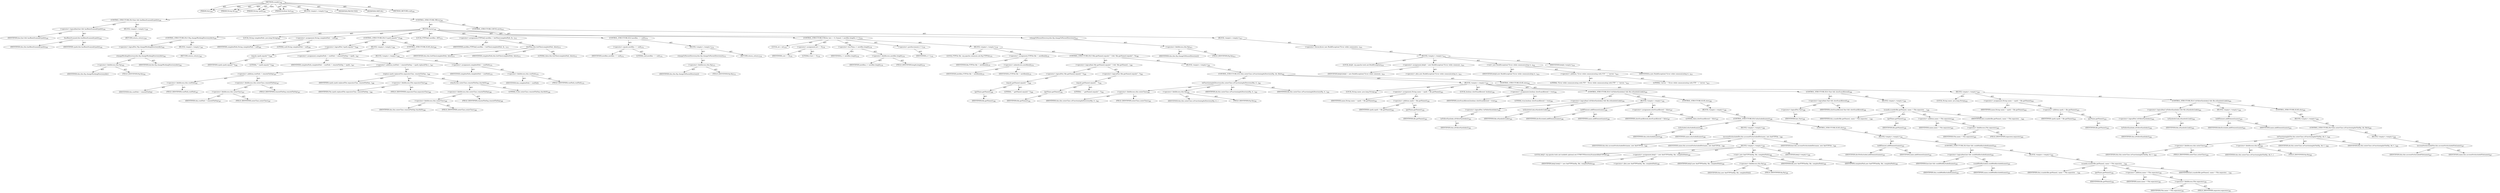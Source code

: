 digraph "scandir" {  
"111669149699" [label = <(METHOD,scandir)<SUB>356</SUB>> ]
"115964116994" [label = <(PARAM,this)<SUB>356</SUB>> ]
"115964117056" [label = <(PARAM,String dir)<SUB>356</SUB>> ]
"115964117057" [label = <(PARAM,String vpath)<SUB>356</SUB>> ]
"115964117058" [label = <(PARAM,boolean fast)<SUB>356</SUB>> ]
"25769803811" [label = <(BLOCK,&lt;empty&gt;,&lt;empty&gt;)<SUB>356</SUB>> ]
"47244640286" [label = <(CONTROL_STRUCTURE,IF,if (fast &amp;&amp; hasBeenScanned(vpath)))<SUB>358</SUB>> ]
"30064771238" [label = <(&lt;operator&gt;.logicalAnd,fast &amp;&amp; hasBeenScanned(vpath))<SUB>358</SUB>> ]
"68719477045" [label = <(IDENTIFIER,fast,fast &amp;&amp; hasBeenScanned(vpath))<SUB>358</SUB>> ]
"30064771239" [label = <(hasBeenScanned,this.hasBeenScanned(vpath))<SUB>358</SUB>> ]
"68719476748" [label = <(IDENTIFIER,this,this.hasBeenScanned(vpath))<SUB>358</SUB>> ]
"68719477046" [label = <(IDENTIFIER,vpath,this.hasBeenScanned(vpath))<SUB>358</SUB>> ]
"25769803812" [label = <(BLOCK,&lt;empty&gt;,&lt;empty&gt;)<SUB>358</SUB>> ]
"146028888064" [label = <(RETURN,return;,return;)<SUB>359</SUB>> ]
"47244640287" [label = <(CONTROL_STRUCTURE,TRY,try)<SUB>361</SUB>> ]
"25769803813" [label = <(BLOCK,try,try)<SUB>361</SUB>> ]
"47244640288" [label = <(CONTROL_STRUCTURE,IF,if (!ftp.changeWorkingDirectory(dir)))<SUB>362</SUB>> ]
"30064771240" [label = <(&lt;operator&gt;.logicalNot,!ftp.changeWorkingDirectory(dir))<SUB>362</SUB>> ]
"30064771241" [label = <(changeWorkingDirectory,this.ftp.changeWorkingDirectory(dir))<SUB>362</SUB>> ]
"30064771242" [label = <(&lt;operator&gt;.fieldAccess,this.ftp)<SUB>362</SUB>> ]
"68719477047" [label = <(IDENTIFIER,this,this.ftp.changeWorkingDirectory(dir))> ]
"55834574877" [label = <(FIELD_IDENTIFIER,ftp,ftp)<SUB>362</SUB>> ]
"68719477048" [label = <(IDENTIFIER,dir,this.ftp.changeWorkingDirectory(dir))<SUB>362</SUB>> ]
"25769803814" [label = <(BLOCK,&lt;empty&gt;,&lt;empty&gt;)<SUB>362</SUB>> ]
"146028888065" [label = <(RETURN,return;,return;)<SUB>363</SUB>> ]
"94489280527" [label = <(LOCAL,String completePath: java.lang.String)<SUB>365</SUB>> ]
"30064771243" [label = <(&lt;operator&gt;.assignment,String completePath = null)<SUB>365</SUB>> ]
"68719477049" [label = <(IDENTIFIER,completePath,String completePath = null)<SUB>365</SUB>> ]
"90194313246" [label = <(LITERAL,null,String completePath = null)<SUB>365</SUB>> ]
"47244640289" [label = <(CONTROL_STRUCTURE,IF,if (!vpath.equals(&quot;&quot;)))<SUB>366</SUB>> ]
"30064771244" [label = <(&lt;operator&gt;.logicalNot,!vpath.equals(&quot;&quot;))<SUB>366</SUB>> ]
"30064771245" [label = <(equals,vpath.equals(&quot;&quot;))<SUB>366</SUB>> ]
"68719477050" [label = <(IDENTIFIER,vpath,vpath.equals(&quot;&quot;))<SUB>366</SUB>> ]
"90194313247" [label = <(LITERAL,&quot;&quot;,vpath.equals(&quot;&quot;))<SUB>366</SUB>> ]
"25769803815" [label = <(BLOCK,&lt;empty&gt;,&lt;empty&gt;)<SUB>366</SUB>> ]
"30064771246" [label = <(&lt;operator&gt;.assignment,completePath = rootPath + remoteFileSep + vpath...)<SUB>367</SUB>> ]
"68719477051" [label = <(IDENTIFIER,completePath,completePath = rootPath + remoteFileSep + vpath...)<SUB>367</SUB>> ]
"30064771247" [label = <(&lt;operator&gt;.addition,rootPath + remoteFileSep + vpath.replace(File.s...)<SUB>367</SUB>> ]
"30064771248" [label = <(&lt;operator&gt;.addition,rootPath + remoteFileSep)<SUB>367</SUB>> ]
"30064771249" [label = <(&lt;operator&gt;.fieldAccess,this.rootPath)<SUB>367</SUB>> ]
"68719477052" [label = <(IDENTIFIER,this,rootPath + remoteFileSep)> ]
"55834574878" [label = <(FIELD_IDENTIFIER,rootPath,rootPath)<SUB>367</SUB>> ]
"30064771250" [label = <(&lt;operator&gt;.fieldAccess,this.outerClass.remoteFileSep)<SUB>367</SUB>> ]
"30064771251" [label = <(&lt;operator&gt;.fieldAccess,this.outerClass)<SUB>367</SUB>> ]
"68719477053" [label = <(IDENTIFIER,this,rootPath + remoteFileSep)<SUB>367</SUB>> ]
"55834574879" [label = <(FIELD_IDENTIFIER,outerClass,outerClass)<SUB>367</SUB>> ]
"55834574880" [label = <(FIELD_IDENTIFIER,remoteFileSep,remoteFileSep)<SUB>367</SUB>> ]
"30064771252" [label = <(replace,vpath.replace(File.separatorChar, remoteFileSep...)<SUB>368</SUB>> ]
"68719477054" [label = <(IDENTIFIER,vpath,vpath.replace(File.separatorChar, remoteFileSep...)<SUB>368</SUB>> ]
"30064771253" [label = <(&lt;operator&gt;.fieldAccess,File.separatorChar)<SUB>368</SUB>> ]
"68719477055" [label = <(IDENTIFIER,File,vpath.replace(File.separatorChar, remoteFileSep...)<SUB>368</SUB>> ]
"55834574881" [label = <(FIELD_IDENTIFIER,separatorChar,separatorChar)<SUB>368</SUB>> ]
"30064771254" [label = <(charAt,this.outerClass.remoteFileSep.charAt(0))<SUB>368</SUB>> ]
"30064771255" [label = <(&lt;operator&gt;.fieldAccess,this.outerClass.remoteFileSep)<SUB>368</SUB>> ]
"30064771256" [label = <(&lt;operator&gt;.fieldAccess,this.outerClass)<SUB>368</SUB>> ]
"68719477056" [label = <(IDENTIFIER,this,this.outerClass.remoteFileSep.charAt(0))<SUB>368</SUB>> ]
"55834574882" [label = <(FIELD_IDENTIFIER,outerClass,outerClass)<SUB>368</SUB>> ]
"55834574883" [label = <(FIELD_IDENTIFIER,remoteFileSep,remoteFileSep)<SUB>368</SUB>> ]
"90194313248" [label = <(LITERAL,0,this.outerClass.remoteFileSep.charAt(0))<SUB>368</SUB>> ]
"47244640290" [label = <(CONTROL_STRUCTURE,ELSE,else)<SUB>369</SUB>> ]
"25769803816" [label = <(BLOCK,&lt;empty&gt;,&lt;empty&gt;)<SUB>369</SUB>> ]
"30064771257" [label = <(&lt;operator&gt;.assignment,completePath = rootPath)<SUB>370</SUB>> ]
"68719477057" [label = <(IDENTIFIER,completePath,completePath = rootPath)<SUB>370</SUB>> ]
"30064771258" [label = <(&lt;operator&gt;.fieldAccess,this.rootPath)<SUB>370</SUB>> ]
"68719477058" [label = <(IDENTIFIER,this,completePath = rootPath)> ]
"55834574884" [label = <(FIELD_IDENTIFIER,rootPath,rootPath)<SUB>370</SUB>> ]
"94489280528" [label = <(LOCAL,FTPFile[] newfiles: ANY)<SUB>372</SUB>> ]
"30064771259" [label = <(&lt;operator&gt;.assignment,FTPFile[] newfiles = listFiles(completePath, fa...)<SUB>372</SUB>> ]
"68719477059" [label = <(IDENTIFIER,newfiles,FTPFile[] newfiles = listFiles(completePath, fa...)<SUB>372</SUB>> ]
"30064771260" [label = <(listFiles,this.listFiles(completePath, false))<SUB>372</SUB>> ]
"68719476749" [label = <(IDENTIFIER,this,this.listFiles(completePath, false))<SUB>372</SUB>> ]
"68719477060" [label = <(IDENTIFIER,completePath,this.listFiles(completePath, false))<SUB>372</SUB>> ]
"90194313249" [label = <(LITERAL,false,this.listFiles(completePath, false))<SUB>372</SUB>> ]
"47244640291" [label = <(CONTROL_STRUCTURE,IF,if (newfiles == null))<SUB>374</SUB>> ]
"30064771261" [label = <(&lt;operator&gt;.equals,newfiles == null)<SUB>374</SUB>> ]
"68719477061" [label = <(IDENTIFIER,newfiles,newfiles == null)<SUB>374</SUB>> ]
"90194313250" [label = <(LITERAL,null,newfiles == null)<SUB>374</SUB>> ]
"25769803817" [label = <(BLOCK,&lt;empty&gt;,&lt;empty&gt;)<SUB>374</SUB>> ]
"30064771262" [label = <(changeToParentDirectory,this.ftp.changeToParentDirectory())<SUB>375</SUB>> ]
"30064771263" [label = <(&lt;operator&gt;.fieldAccess,this.ftp)<SUB>375</SUB>> ]
"68719477062" [label = <(IDENTIFIER,this,this.ftp.changeToParentDirectory())> ]
"55834574885" [label = <(FIELD_IDENTIFIER,ftp,ftp)<SUB>375</SUB>> ]
"146028888066" [label = <(RETURN,return;,return;)<SUB>376</SUB>> ]
"47244640292" [label = <(CONTROL_STRUCTURE,FOR,for (int i = 0; Some(i &lt; newfiles.length); i++))<SUB>378</SUB>> ]
"94489280529" [label = <(LOCAL,int i: int)<SUB>378</SUB>> ]
"30064771264" [label = <(&lt;operator&gt;.assignment,int i = 0)<SUB>378</SUB>> ]
"68719477063" [label = <(IDENTIFIER,i,int i = 0)<SUB>378</SUB>> ]
"90194313251" [label = <(LITERAL,0,int i = 0)<SUB>378</SUB>> ]
"30064771265" [label = <(&lt;operator&gt;.lessThan,i &lt; newfiles.length)<SUB>378</SUB>> ]
"68719477064" [label = <(IDENTIFIER,i,i &lt; newfiles.length)<SUB>378</SUB>> ]
"30064771266" [label = <(&lt;operator&gt;.fieldAccess,newfiles.length)<SUB>378</SUB>> ]
"68719477065" [label = <(IDENTIFIER,newfiles,i &lt; newfiles.length)<SUB>378</SUB>> ]
"55834574886" [label = <(FIELD_IDENTIFIER,length,length)<SUB>378</SUB>> ]
"30064771267" [label = <(&lt;operator&gt;.postIncrement,i++)<SUB>378</SUB>> ]
"68719477066" [label = <(IDENTIFIER,i,i++)<SUB>378</SUB>> ]
"25769803818" [label = <(BLOCK,&lt;empty&gt;,&lt;empty&gt;)<SUB>378</SUB>> ]
"94489280530" [label = <(LOCAL,FTPFile file: org.apache.commons.net.ftp.FTPFile)<SUB>379</SUB>> ]
"30064771268" [label = <(&lt;operator&gt;.assignment,FTPFile file = newfiles[i])<SUB>379</SUB>> ]
"68719477067" [label = <(IDENTIFIER,file,FTPFile file = newfiles[i])<SUB>379</SUB>> ]
"30064771269" [label = <(&lt;operator&gt;.indexAccess,newfiles[i])<SUB>379</SUB>> ]
"68719477068" [label = <(IDENTIFIER,newfiles,FTPFile file = newfiles[i])<SUB>379</SUB>> ]
"68719477069" [label = <(IDENTIFIER,i,FTPFile file = newfiles[i])<SUB>379</SUB>> ]
"47244640293" [label = <(CONTROL_STRUCTURE,IF,if (!file.getName().equals(&quot;.&quot;) &amp;&amp; !file.getName().equals(&quot;..&quot;)))<SUB>380</SUB>> ]
"30064771270" [label = <(&lt;operator&gt;.logicalAnd,!file.getName().equals(&quot;.&quot;) &amp;&amp; !file.getName()....)<SUB>380</SUB>> ]
"30064771271" [label = <(&lt;operator&gt;.logicalNot,!file.getName().equals(&quot;.&quot;))<SUB>380</SUB>> ]
"30064771272" [label = <(equals,getName().equals(&quot;.&quot;))<SUB>380</SUB>> ]
"30064771273" [label = <(getName,getName())<SUB>380</SUB>> ]
"68719477070" [label = <(IDENTIFIER,file,getName())<SUB>380</SUB>> ]
"90194313252" [label = <(LITERAL,&quot;.&quot;,getName().equals(&quot;.&quot;))<SUB>380</SUB>> ]
"30064771274" [label = <(&lt;operator&gt;.logicalNot,!file.getName().equals(&quot;..&quot;))<SUB>381</SUB>> ]
"30064771275" [label = <(equals,getName().equals(&quot;..&quot;))<SUB>381</SUB>> ]
"30064771276" [label = <(getName,getName())<SUB>381</SUB>> ]
"68719477071" [label = <(IDENTIFIER,file,getName())<SUB>381</SUB>> ]
"90194313253" [label = <(LITERAL,&quot;..&quot;,getName().equals(&quot;..&quot;))<SUB>381</SUB>> ]
"25769803819" [label = <(BLOCK,&lt;empty&gt;,&lt;empty&gt;)<SUB>381</SUB>> ]
"47244640294" [label = <(CONTROL_STRUCTURE,IF,if (this.outerClass.isFunctioningAsDirectory(ftp, dir, file)))<SUB>382</SUB>> ]
"30064771277" [label = <(isFunctioningAsDirectory,this.outerClass.isFunctioningAsDirectory(ftp, d...)<SUB>382</SUB>> ]
"30064771278" [label = <(&lt;operator&gt;.fieldAccess,this.outerClass)<SUB>382</SUB>> ]
"68719476750" [label = <(IDENTIFIER,this,this.outerClass.isFunctioningAsDirectory(ftp, d...)<SUB>382</SUB>> ]
"55834574887" [label = <(FIELD_IDENTIFIER,outerClass,outerClass)<SUB>382</SUB>> ]
"30064771279" [label = <(&lt;operator&gt;.fieldAccess,this.ftp)<SUB>382</SUB>> ]
"68719477072" [label = <(IDENTIFIER,this,this.outerClass.isFunctioningAsDirectory(ftp, d...)> ]
"55834574888" [label = <(FIELD_IDENTIFIER,ftp,ftp)<SUB>382</SUB>> ]
"68719477073" [label = <(IDENTIFIER,dir,this.outerClass.isFunctioningAsDirectory(ftp, d...)<SUB>382</SUB>> ]
"68719477074" [label = <(IDENTIFIER,file,this.outerClass.isFunctioningAsDirectory(ftp, d...)<SUB>382</SUB>> ]
"25769803820" [label = <(BLOCK,&lt;empty&gt;,&lt;empty&gt;)<SUB>382</SUB>> ]
"94489280531" [label = <(LOCAL,String name: java.lang.String)<SUB>383</SUB>> ]
"30064771280" [label = <(&lt;operator&gt;.assignment,String name = vpath + file.getName())<SUB>383</SUB>> ]
"68719477075" [label = <(IDENTIFIER,name,String name = vpath + file.getName())<SUB>383</SUB>> ]
"30064771281" [label = <(&lt;operator&gt;.addition,vpath + file.getName())<SUB>383</SUB>> ]
"68719477076" [label = <(IDENTIFIER,vpath,vpath + file.getName())<SUB>383</SUB>> ]
"30064771282" [label = <(getName,getName())<SUB>383</SUB>> ]
"68719477077" [label = <(IDENTIFIER,file,getName())<SUB>383</SUB>> ]
"94489280532" [label = <(LOCAL,boolean slowScanAllowed: boolean)<SUB>384</SUB>> ]
"30064771283" [label = <(&lt;operator&gt;.assignment,boolean slowScanAllowed = true)<SUB>384</SUB>> ]
"68719477078" [label = <(IDENTIFIER,slowScanAllowed,boolean slowScanAllowed = true)<SUB>384</SUB>> ]
"90194313254" [label = <(LITERAL,true,boolean slowScanAllowed = true)<SUB>384</SUB>> ]
"47244640295" [label = <(CONTROL_STRUCTURE,IF,if (!isFollowSymlinks() &amp;&amp; file.isSymbolicLink()))<SUB>385</SUB>> ]
"30064771284" [label = <(&lt;operator&gt;.logicalAnd,!isFollowSymlinks() &amp;&amp; file.isSymbolicLink())<SUB>385</SUB>> ]
"30064771285" [label = <(&lt;operator&gt;.logicalNot,!isFollowSymlinks())<SUB>385</SUB>> ]
"30064771286" [label = <(isFollowSymlinks,isFollowSymlinks())<SUB>385</SUB>> ]
"68719476751" [label = <(IDENTIFIER,this,isFollowSymlinks())<SUB>385</SUB>> ]
"30064771287" [label = <(isSymbolicLink,isSymbolicLink())<SUB>385</SUB>> ]
"68719477079" [label = <(IDENTIFIER,file,isSymbolicLink())<SUB>385</SUB>> ]
"25769803821" [label = <(BLOCK,&lt;empty&gt;,&lt;empty&gt;)<SUB>385</SUB>> ]
"30064771288" [label = <(addElement,addElement(name))<SUB>386</SUB>> ]
"68719477080" [label = <(IDENTIFIER,dirsExcluded,addElement(name))<SUB>386</SUB>> ]
"68719477081" [label = <(IDENTIFIER,name,addElement(name))<SUB>386</SUB>> ]
"30064771289" [label = <(&lt;operator&gt;.assignment,slowScanAllowed = false)<SUB>387</SUB>> ]
"68719477082" [label = <(IDENTIFIER,slowScanAllowed,slowScanAllowed = false)<SUB>387</SUB>> ]
"90194313255" [label = <(LITERAL,false,slowScanAllowed = false)<SUB>387</SUB>> ]
"47244640296" [label = <(CONTROL_STRUCTURE,ELSE,else)<SUB>388</SUB>> ]
"25769803822" [label = <(BLOCK,&lt;empty&gt;,&lt;empty&gt;)<SUB>388</SUB>> ]
"47244640297" [label = <(CONTROL_STRUCTURE,IF,if (isIncluded(name)))<SUB>388</SUB>> ]
"30064771290" [label = <(isIncluded,isIncluded(name))<SUB>388</SUB>> ]
"68719476752" [label = <(IDENTIFIER,this,isIncluded(name))<SUB>388</SUB>> ]
"68719477083" [label = <(IDENTIFIER,name,isIncluded(name))<SUB>388</SUB>> ]
"25769803823" [label = <(BLOCK,&lt;empty&gt;,&lt;empty&gt;)<SUB>388</SUB>> ]
"30064771291" [label = <(accountForIncludedDir,this.accountForIncludedDir(name, new AntFTPFile...)<SUB>389</SUB>> ]
"68719476753" [label = <(IDENTIFIER,this,this.accountForIncludedDir(name, new AntFTPFile...)<SUB>389</SUB>> ]
"68719477084" [label = <(IDENTIFIER,name,this.accountForIncludedDir(name, new AntFTPFile...)<SUB>389</SUB>> ]
"25769803824" [label = <(BLOCK,&lt;empty&gt;,&lt;empty&gt;)<SUB>390</SUB>> ]
"94489280533" [label = <(LOCAL,$obj3: org.apache.tools.ant.taskdefs.optional.net.FTP$FTPDirectoryScanner$AntFTPFile)<SUB>390</SUB>> ]
"30064771292" [label = <(&lt;operator&gt;.assignment,$obj3 = new AntFTPFile(ftp, file, completePath))<SUB>390</SUB>> ]
"68719477085" [label = <(IDENTIFIER,$obj3,$obj3 = new AntFTPFile(ftp, file, completePath))<SUB>390</SUB>> ]
"30064771293" [label = <(&lt;operator&gt;.alloc,new AntFTPFile(ftp, file, completePath))<SUB>390</SUB>> ]
"30064771294" [label = <(&lt;init&gt;,new AntFTPFile(ftp, file, completePath))<SUB>390</SUB>> ]
"68719477086" [label = <(IDENTIFIER,$obj3,new AntFTPFile(ftp, file, completePath))<SUB>390</SUB>> ]
"30064771295" [label = <(&lt;operator&gt;.fieldAccess,this.ftp)<SUB>390</SUB>> ]
"68719477087" [label = <(IDENTIFIER,this,new AntFTPFile(ftp, file, completePath))> ]
"55834574889" [label = <(FIELD_IDENTIFIER,ftp,ftp)<SUB>390</SUB>> ]
"68719477088" [label = <(IDENTIFIER,file,new AntFTPFile(ftp, file, completePath))<SUB>390</SUB>> ]
"68719477089" [label = <(IDENTIFIER,completePath,new AntFTPFile(ftp, file, completePath))<SUB>390</SUB>> ]
"68719477090" [label = <(IDENTIFIER,$obj3,&lt;empty&gt;)<SUB>390</SUB>> ]
"68719477091" [label = <(IDENTIFIER,fast,this.accountForIncludedDir(name, new AntFTPFile...)<SUB>390</SUB>> ]
"47244640298" [label = <(CONTROL_STRUCTURE,ELSE,else)<SUB>391</SUB>> ]
"25769803825" [label = <(BLOCK,&lt;empty&gt;,&lt;empty&gt;)<SUB>391</SUB>> ]
"30064771296" [label = <(addElement,addElement(name))<SUB>392</SUB>> ]
"68719477092" [label = <(IDENTIFIER,dirsNotIncluded,addElement(name))<SUB>392</SUB>> ]
"68719477093" [label = <(IDENTIFIER,name,addElement(name))<SUB>392</SUB>> ]
"47244640299" [label = <(CONTROL_STRUCTURE,IF,if (fast &amp;&amp; couldHoldIncluded(name)))<SUB>393</SUB>> ]
"30064771297" [label = <(&lt;operator&gt;.logicalAnd,fast &amp;&amp; couldHoldIncluded(name))<SUB>393</SUB>> ]
"68719477094" [label = <(IDENTIFIER,fast,fast &amp;&amp; couldHoldIncluded(name))<SUB>393</SUB>> ]
"30064771298" [label = <(couldHoldIncluded,couldHoldIncluded(name))<SUB>393</SUB>> ]
"68719476754" [label = <(IDENTIFIER,this,couldHoldIncluded(name))<SUB>393</SUB>> ]
"68719477095" [label = <(IDENTIFIER,name,couldHoldIncluded(name))<SUB>393</SUB>> ]
"25769803826" [label = <(BLOCK,&lt;empty&gt;,&lt;empty&gt;)<SUB>393</SUB>> ]
"30064771299" [label = <(scandir,scandir(file.getName(), name + File.separator, ...)<SUB>394</SUB>> ]
"68719476755" [label = <(IDENTIFIER,this,scandir(file.getName(), name + File.separator, ...)<SUB>394</SUB>> ]
"30064771300" [label = <(getName,getName())<SUB>394</SUB>> ]
"68719477096" [label = <(IDENTIFIER,file,getName())<SUB>394</SUB>> ]
"30064771301" [label = <(&lt;operator&gt;.addition,name + File.separator)<SUB>395</SUB>> ]
"68719477097" [label = <(IDENTIFIER,name,name + File.separator)<SUB>395</SUB>> ]
"30064771302" [label = <(&lt;operator&gt;.fieldAccess,File.separator)<SUB>395</SUB>> ]
"68719477098" [label = <(IDENTIFIER,File,name + File.separator)<SUB>395</SUB>> ]
"55834574890" [label = <(FIELD_IDENTIFIER,separator,separator)<SUB>395</SUB>> ]
"68719477099" [label = <(IDENTIFIER,fast,scandir(file.getName(), name + File.separator, ...)<SUB>395</SUB>> ]
"47244640300" [label = <(CONTROL_STRUCTURE,IF,if (!fast &amp;&amp; slowScanAllowed))<SUB>398</SUB>> ]
"30064771303" [label = <(&lt;operator&gt;.logicalAnd,!fast &amp;&amp; slowScanAllowed)<SUB>398</SUB>> ]
"30064771304" [label = <(&lt;operator&gt;.logicalNot,!fast)<SUB>398</SUB>> ]
"68719477100" [label = <(IDENTIFIER,fast,!fast)<SUB>398</SUB>> ]
"68719477101" [label = <(IDENTIFIER,slowScanAllowed,!fast &amp;&amp; slowScanAllowed)<SUB>398</SUB>> ]
"25769803827" [label = <(BLOCK,&lt;empty&gt;,&lt;empty&gt;)<SUB>398</SUB>> ]
"30064771305" [label = <(scandir,scandir(file.getName(), name + File.separator, ...)<SUB>399</SUB>> ]
"68719476756" [label = <(IDENTIFIER,this,scandir(file.getName(), name + File.separator, ...)<SUB>399</SUB>> ]
"30064771306" [label = <(getName,getName())<SUB>399</SUB>> ]
"68719477102" [label = <(IDENTIFIER,file,getName())<SUB>399</SUB>> ]
"30064771307" [label = <(&lt;operator&gt;.addition,name + File.separator)<SUB>400</SUB>> ]
"68719477103" [label = <(IDENTIFIER,name,name + File.separator)<SUB>400</SUB>> ]
"30064771308" [label = <(&lt;operator&gt;.fieldAccess,File.separator)<SUB>400</SUB>> ]
"68719477104" [label = <(IDENTIFIER,File,name + File.separator)<SUB>400</SUB>> ]
"55834574891" [label = <(FIELD_IDENTIFIER,separator,separator)<SUB>400</SUB>> ]
"68719477105" [label = <(IDENTIFIER,fast,scandir(file.getName(), name + File.separator, ...)<SUB>400</SUB>> ]
"47244640301" [label = <(CONTROL_STRUCTURE,ELSE,else)<SUB>402</SUB>> ]
"25769803828" [label = <(BLOCK,&lt;empty&gt;,&lt;empty&gt;)<SUB>402</SUB>> ]
"94489280534" [label = <(LOCAL,String name: java.lang.String)<SUB>403</SUB>> ]
"30064771309" [label = <(&lt;operator&gt;.assignment,String name = vpath + file.getName())<SUB>403</SUB>> ]
"68719477106" [label = <(IDENTIFIER,name,String name = vpath + file.getName())<SUB>403</SUB>> ]
"30064771310" [label = <(&lt;operator&gt;.addition,vpath + file.getName())<SUB>403</SUB>> ]
"68719477107" [label = <(IDENTIFIER,vpath,vpath + file.getName())<SUB>403</SUB>> ]
"30064771311" [label = <(getName,getName())<SUB>403</SUB>> ]
"68719477108" [label = <(IDENTIFIER,file,getName())<SUB>403</SUB>> ]
"47244640302" [label = <(CONTROL_STRUCTURE,IF,if (!isFollowSymlinks() &amp;&amp; file.isSymbolicLink()))<SUB>404</SUB>> ]
"30064771312" [label = <(&lt;operator&gt;.logicalAnd,!isFollowSymlinks() &amp;&amp; file.isSymbolicLink())<SUB>404</SUB>> ]
"30064771313" [label = <(&lt;operator&gt;.logicalNot,!isFollowSymlinks())<SUB>404</SUB>> ]
"30064771314" [label = <(isFollowSymlinks,isFollowSymlinks())<SUB>404</SUB>> ]
"68719476757" [label = <(IDENTIFIER,this,isFollowSymlinks())<SUB>404</SUB>> ]
"30064771315" [label = <(isSymbolicLink,isSymbolicLink())<SUB>404</SUB>> ]
"68719477109" [label = <(IDENTIFIER,file,isSymbolicLink())<SUB>404</SUB>> ]
"25769803829" [label = <(BLOCK,&lt;empty&gt;,&lt;empty&gt;)<SUB>404</SUB>> ]
"30064771316" [label = <(addElement,addElement(name))<SUB>405</SUB>> ]
"68719477110" [label = <(IDENTIFIER,filesExcluded,addElement(name))<SUB>405</SUB>> ]
"68719477111" [label = <(IDENTIFIER,name,addElement(name))<SUB>405</SUB>> ]
"47244640303" [label = <(CONTROL_STRUCTURE,ELSE,else)<SUB>406</SUB>> ]
"25769803830" [label = <(BLOCK,&lt;empty&gt;,&lt;empty&gt;)<SUB>406</SUB>> ]
"47244640304" [label = <(CONTROL_STRUCTURE,IF,if (this.outerClass.isFunctioningAsFile(ftp, dir, file)))<SUB>406</SUB>> ]
"30064771317" [label = <(isFunctioningAsFile,this.outerClass.isFunctioningAsFile(ftp, dir, f...)<SUB>406</SUB>> ]
"30064771318" [label = <(&lt;operator&gt;.fieldAccess,this.outerClass)<SUB>406</SUB>> ]
"68719476758" [label = <(IDENTIFIER,this,this.outerClass.isFunctioningAsFile(ftp, dir, f...)<SUB>406</SUB>> ]
"55834574892" [label = <(FIELD_IDENTIFIER,outerClass,outerClass)<SUB>406</SUB>> ]
"30064771319" [label = <(&lt;operator&gt;.fieldAccess,this.ftp)<SUB>406</SUB>> ]
"68719477112" [label = <(IDENTIFIER,this,this.outerClass.isFunctioningAsFile(ftp, dir, f...)> ]
"55834574893" [label = <(FIELD_IDENTIFIER,ftp,ftp)<SUB>406</SUB>> ]
"68719477113" [label = <(IDENTIFIER,dir,this.outerClass.isFunctioningAsFile(ftp, dir, f...)<SUB>406</SUB>> ]
"68719477114" [label = <(IDENTIFIER,file,this.outerClass.isFunctioningAsFile(ftp, dir, f...)<SUB>406</SUB>> ]
"25769803831" [label = <(BLOCK,&lt;empty&gt;,&lt;empty&gt;)<SUB>406</SUB>> ]
"30064771320" [label = <(accountForIncludedFile,this.accountForIncludedFile(name))<SUB>407</SUB>> ]
"68719476759" [label = <(IDENTIFIER,this,this.accountForIncludedFile(name))<SUB>407</SUB>> ]
"68719477115" [label = <(IDENTIFIER,name,this.accountForIncludedFile(name))<SUB>407</SUB>> ]
"30064771321" [label = <(changeToParentDirectory,this.ftp.changeToParentDirectory())<SUB>412</SUB>> ]
"30064771322" [label = <(&lt;operator&gt;.fieldAccess,this.ftp)<SUB>412</SUB>> ]
"68719477116" [label = <(IDENTIFIER,this,this.ftp.changeToParentDirectory())> ]
"55834574894" [label = <(FIELD_IDENTIFIER,ftp,ftp)<SUB>412</SUB>> ]
"47244640305" [label = <(CONTROL_STRUCTURE,CATCH,catch)<SUB>413</SUB>> ]
"25769803832" [label = <(BLOCK,&lt;empty&gt;,&lt;empty&gt;)<SUB>413</SUB>> ]
"30064771323" [label = <(&lt;operator&gt;.throw,throw new BuildException(&quot;Error while communica...)<SUB>414</SUB>> ]
"25769803833" [label = <(BLOCK,&lt;empty&gt;,&lt;empty&gt;)<SUB>414</SUB>> ]
"94489280535" [label = <(LOCAL,$obj4: org.apache.tools.ant.BuildException)<SUB>414</SUB>> ]
"30064771324" [label = <(&lt;operator&gt;.assignment,$obj4 = new BuildException(&quot;Error while communi...)<SUB>414</SUB>> ]
"68719477117" [label = <(IDENTIFIER,$obj4,$obj4 = new BuildException(&quot;Error while communi...)<SUB>414</SUB>> ]
"30064771325" [label = <(&lt;operator&gt;.alloc,new BuildException(&quot;Error while communicating w...)<SUB>414</SUB>> ]
"30064771326" [label = <(&lt;init&gt;,new BuildException(&quot;Error while communicating w...)<SUB>414</SUB>> ]
"68719477118" [label = <(IDENTIFIER,$obj4,new BuildException(&quot;Error while communicating w...)<SUB>414</SUB>> ]
"30064771327" [label = <(&lt;operator&gt;.addition,&quot;Error while communicating with FTP &quot; + &quot;server: &quot;)<SUB>414</SUB>> ]
"90194313256" [label = <(LITERAL,&quot;Error while communicating with FTP &quot;,&quot;Error while communicating with FTP &quot; + &quot;server: &quot;)<SUB>414</SUB>> ]
"90194313257" [label = <(LITERAL,&quot;server: &quot;,&quot;Error while communicating with FTP &quot; + &quot;server: &quot;)<SUB>415</SUB>> ]
"68719477119" [label = <(IDENTIFIER,e,new BuildException(&quot;Error while communicating w...)<SUB>415</SUB>> ]
"68719477120" [label = <(IDENTIFIER,$obj4,&lt;empty&gt;)<SUB>414</SUB>> ]
"133143986234" [label = <(MODIFIER,PROTECTED)> ]
"133143986235" [label = <(MODIFIER,VIRTUAL)> ]
"128849018883" [label = <(METHOD_RETURN,void)<SUB>356</SUB>> ]
  "111669149699" -> "115964116994"  [ label = "AST: "] 
  "111669149699" -> "115964117056"  [ label = "AST: "] 
  "111669149699" -> "115964117057"  [ label = "AST: "] 
  "111669149699" -> "115964117058"  [ label = "AST: "] 
  "111669149699" -> "25769803811"  [ label = "AST: "] 
  "111669149699" -> "133143986234"  [ label = "AST: "] 
  "111669149699" -> "133143986235"  [ label = "AST: "] 
  "111669149699" -> "128849018883"  [ label = "AST: "] 
  "25769803811" -> "47244640286"  [ label = "AST: "] 
  "25769803811" -> "47244640287"  [ label = "AST: "] 
  "47244640286" -> "30064771238"  [ label = "AST: "] 
  "47244640286" -> "25769803812"  [ label = "AST: "] 
  "30064771238" -> "68719477045"  [ label = "AST: "] 
  "30064771238" -> "30064771239"  [ label = "AST: "] 
  "30064771239" -> "68719476748"  [ label = "AST: "] 
  "30064771239" -> "68719477046"  [ label = "AST: "] 
  "25769803812" -> "146028888064"  [ label = "AST: "] 
  "47244640287" -> "25769803813"  [ label = "AST: "] 
  "47244640287" -> "47244640305"  [ label = "AST: "] 
  "25769803813" -> "47244640288"  [ label = "AST: "] 
  "25769803813" -> "94489280527"  [ label = "AST: "] 
  "25769803813" -> "30064771243"  [ label = "AST: "] 
  "25769803813" -> "47244640289"  [ label = "AST: "] 
  "25769803813" -> "94489280528"  [ label = "AST: "] 
  "25769803813" -> "30064771259"  [ label = "AST: "] 
  "25769803813" -> "47244640291"  [ label = "AST: "] 
  "25769803813" -> "47244640292"  [ label = "AST: "] 
  "25769803813" -> "30064771321"  [ label = "AST: "] 
  "47244640288" -> "30064771240"  [ label = "AST: "] 
  "47244640288" -> "25769803814"  [ label = "AST: "] 
  "30064771240" -> "30064771241"  [ label = "AST: "] 
  "30064771241" -> "30064771242"  [ label = "AST: "] 
  "30064771241" -> "68719477048"  [ label = "AST: "] 
  "30064771242" -> "68719477047"  [ label = "AST: "] 
  "30064771242" -> "55834574877"  [ label = "AST: "] 
  "25769803814" -> "146028888065"  [ label = "AST: "] 
  "30064771243" -> "68719477049"  [ label = "AST: "] 
  "30064771243" -> "90194313246"  [ label = "AST: "] 
  "47244640289" -> "30064771244"  [ label = "AST: "] 
  "47244640289" -> "25769803815"  [ label = "AST: "] 
  "47244640289" -> "47244640290"  [ label = "AST: "] 
  "30064771244" -> "30064771245"  [ label = "AST: "] 
  "30064771245" -> "68719477050"  [ label = "AST: "] 
  "30064771245" -> "90194313247"  [ label = "AST: "] 
  "25769803815" -> "30064771246"  [ label = "AST: "] 
  "30064771246" -> "68719477051"  [ label = "AST: "] 
  "30064771246" -> "30064771247"  [ label = "AST: "] 
  "30064771247" -> "30064771248"  [ label = "AST: "] 
  "30064771247" -> "30064771252"  [ label = "AST: "] 
  "30064771248" -> "30064771249"  [ label = "AST: "] 
  "30064771248" -> "30064771250"  [ label = "AST: "] 
  "30064771249" -> "68719477052"  [ label = "AST: "] 
  "30064771249" -> "55834574878"  [ label = "AST: "] 
  "30064771250" -> "30064771251"  [ label = "AST: "] 
  "30064771250" -> "55834574880"  [ label = "AST: "] 
  "30064771251" -> "68719477053"  [ label = "AST: "] 
  "30064771251" -> "55834574879"  [ label = "AST: "] 
  "30064771252" -> "68719477054"  [ label = "AST: "] 
  "30064771252" -> "30064771253"  [ label = "AST: "] 
  "30064771252" -> "30064771254"  [ label = "AST: "] 
  "30064771253" -> "68719477055"  [ label = "AST: "] 
  "30064771253" -> "55834574881"  [ label = "AST: "] 
  "30064771254" -> "30064771255"  [ label = "AST: "] 
  "30064771254" -> "90194313248"  [ label = "AST: "] 
  "30064771255" -> "30064771256"  [ label = "AST: "] 
  "30064771255" -> "55834574883"  [ label = "AST: "] 
  "30064771256" -> "68719477056"  [ label = "AST: "] 
  "30064771256" -> "55834574882"  [ label = "AST: "] 
  "47244640290" -> "25769803816"  [ label = "AST: "] 
  "25769803816" -> "30064771257"  [ label = "AST: "] 
  "30064771257" -> "68719477057"  [ label = "AST: "] 
  "30064771257" -> "30064771258"  [ label = "AST: "] 
  "30064771258" -> "68719477058"  [ label = "AST: "] 
  "30064771258" -> "55834574884"  [ label = "AST: "] 
  "30064771259" -> "68719477059"  [ label = "AST: "] 
  "30064771259" -> "30064771260"  [ label = "AST: "] 
  "30064771260" -> "68719476749"  [ label = "AST: "] 
  "30064771260" -> "68719477060"  [ label = "AST: "] 
  "30064771260" -> "90194313249"  [ label = "AST: "] 
  "47244640291" -> "30064771261"  [ label = "AST: "] 
  "47244640291" -> "25769803817"  [ label = "AST: "] 
  "30064771261" -> "68719477061"  [ label = "AST: "] 
  "30064771261" -> "90194313250"  [ label = "AST: "] 
  "25769803817" -> "30064771262"  [ label = "AST: "] 
  "25769803817" -> "146028888066"  [ label = "AST: "] 
  "30064771262" -> "30064771263"  [ label = "AST: "] 
  "30064771263" -> "68719477062"  [ label = "AST: "] 
  "30064771263" -> "55834574885"  [ label = "AST: "] 
  "47244640292" -> "94489280529"  [ label = "AST: "] 
  "47244640292" -> "30064771264"  [ label = "AST: "] 
  "47244640292" -> "30064771265"  [ label = "AST: "] 
  "47244640292" -> "30064771267"  [ label = "AST: "] 
  "47244640292" -> "25769803818"  [ label = "AST: "] 
  "30064771264" -> "68719477063"  [ label = "AST: "] 
  "30064771264" -> "90194313251"  [ label = "AST: "] 
  "30064771265" -> "68719477064"  [ label = "AST: "] 
  "30064771265" -> "30064771266"  [ label = "AST: "] 
  "30064771266" -> "68719477065"  [ label = "AST: "] 
  "30064771266" -> "55834574886"  [ label = "AST: "] 
  "30064771267" -> "68719477066"  [ label = "AST: "] 
  "25769803818" -> "94489280530"  [ label = "AST: "] 
  "25769803818" -> "30064771268"  [ label = "AST: "] 
  "25769803818" -> "47244640293"  [ label = "AST: "] 
  "30064771268" -> "68719477067"  [ label = "AST: "] 
  "30064771268" -> "30064771269"  [ label = "AST: "] 
  "30064771269" -> "68719477068"  [ label = "AST: "] 
  "30064771269" -> "68719477069"  [ label = "AST: "] 
  "47244640293" -> "30064771270"  [ label = "AST: "] 
  "47244640293" -> "25769803819"  [ label = "AST: "] 
  "30064771270" -> "30064771271"  [ label = "AST: "] 
  "30064771270" -> "30064771274"  [ label = "AST: "] 
  "30064771271" -> "30064771272"  [ label = "AST: "] 
  "30064771272" -> "30064771273"  [ label = "AST: "] 
  "30064771272" -> "90194313252"  [ label = "AST: "] 
  "30064771273" -> "68719477070"  [ label = "AST: "] 
  "30064771274" -> "30064771275"  [ label = "AST: "] 
  "30064771275" -> "30064771276"  [ label = "AST: "] 
  "30064771275" -> "90194313253"  [ label = "AST: "] 
  "30064771276" -> "68719477071"  [ label = "AST: "] 
  "25769803819" -> "47244640294"  [ label = "AST: "] 
  "47244640294" -> "30064771277"  [ label = "AST: "] 
  "47244640294" -> "25769803820"  [ label = "AST: "] 
  "47244640294" -> "47244640301"  [ label = "AST: "] 
  "30064771277" -> "30064771278"  [ label = "AST: "] 
  "30064771277" -> "30064771279"  [ label = "AST: "] 
  "30064771277" -> "68719477073"  [ label = "AST: "] 
  "30064771277" -> "68719477074"  [ label = "AST: "] 
  "30064771278" -> "68719476750"  [ label = "AST: "] 
  "30064771278" -> "55834574887"  [ label = "AST: "] 
  "30064771279" -> "68719477072"  [ label = "AST: "] 
  "30064771279" -> "55834574888"  [ label = "AST: "] 
  "25769803820" -> "94489280531"  [ label = "AST: "] 
  "25769803820" -> "30064771280"  [ label = "AST: "] 
  "25769803820" -> "94489280532"  [ label = "AST: "] 
  "25769803820" -> "30064771283"  [ label = "AST: "] 
  "25769803820" -> "47244640295"  [ label = "AST: "] 
  "25769803820" -> "47244640300"  [ label = "AST: "] 
  "30064771280" -> "68719477075"  [ label = "AST: "] 
  "30064771280" -> "30064771281"  [ label = "AST: "] 
  "30064771281" -> "68719477076"  [ label = "AST: "] 
  "30064771281" -> "30064771282"  [ label = "AST: "] 
  "30064771282" -> "68719477077"  [ label = "AST: "] 
  "30064771283" -> "68719477078"  [ label = "AST: "] 
  "30064771283" -> "90194313254"  [ label = "AST: "] 
  "47244640295" -> "30064771284"  [ label = "AST: "] 
  "47244640295" -> "25769803821"  [ label = "AST: "] 
  "47244640295" -> "47244640296"  [ label = "AST: "] 
  "30064771284" -> "30064771285"  [ label = "AST: "] 
  "30064771284" -> "30064771287"  [ label = "AST: "] 
  "30064771285" -> "30064771286"  [ label = "AST: "] 
  "30064771286" -> "68719476751"  [ label = "AST: "] 
  "30064771287" -> "68719477079"  [ label = "AST: "] 
  "25769803821" -> "30064771288"  [ label = "AST: "] 
  "25769803821" -> "30064771289"  [ label = "AST: "] 
  "30064771288" -> "68719477080"  [ label = "AST: "] 
  "30064771288" -> "68719477081"  [ label = "AST: "] 
  "30064771289" -> "68719477082"  [ label = "AST: "] 
  "30064771289" -> "90194313255"  [ label = "AST: "] 
  "47244640296" -> "25769803822"  [ label = "AST: "] 
  "25769803822" -> "47244640297"  [ label = "AST: "] 
  "47244640297" -> "30064771290"  [ label = "AST: "] 
  "47244640297" -> "25769803823"  [ label = "AST: "] 
  "47244640297" -> "47244640298"  [ label = "AST: "] 
  "30064771290" -> "68719476752"  [ label = "AST: "] 
  "30064771290" -> "68719477083"  [ label = "AST: "] 
  "25769803823" -> "30064771291"  [ label = "AST: "] 
  "30064771291" -> "68719476753"  [ label = "AST: "] 
  "30064771291" -> "68719477084"  [ label = "AST: "] 
  "30064771291" -> "25769803824"  [ label = "AST: "] 
  "30064771291" -> "68719477091"  [ label = "AST: "] 
  "25769803824" -> "94489280533"  [ label = "AST: "] 
  "25769803824" -> "30064771292"  [ label = "AST: "] 
  "25769803824" -> "30064771294"  [ label = "AST: "] 
  "25769803824" -> "68719477090"  [ label = "AST: "] 
  "30064771292" -> "68719477085"  [ label = "AST: "] 
  "30064771292" -> "30064771293"  [ label = "AST: "] 
  "30064771294" -> "68719477086"  [ label = "AST: "] 
  "30064771294" -> "30064771295"  [ label = "AST: "] 
  "30064771294" -> "68719477088"  [ label = "AST: "] 
  "30064771294" -> "68719477089"  [ label = "AST: "] 
  "30064771295" -> "68719477087"  [ label = "AST: "] 
  "30064771295" -> "55834574889"  [ label = "AST: "] 
  "47244640298" -> "25769803825"  [ label = "AST: "] 
  "25769803825" -> "30064771296"  [ label = "AST: "] 
  "25769803825" -> "47244640299"  [ label = "AST: "] 
  "30064771296" -> "68719477092"  [ label = "AST: "] 
  "30064771296" -> "68719477093"  [ label = "AST: "] 
  "47244640299" -> "30064771297"  [ label = "AST: "] 
  "47244640299" -> "25769803826"  [ label = "AST: "] 
  "30064771297" -> "68719477094"  [ label = "AST: "] 
  "30064771297" -> "30064771298"  [ label = "AST: "] 
  "30064771298" -> "68719476754"  [ label = "AST: "] 
  "30064771298" -> "68719477095"  [ label = "AST: "] 
  "25769803826" -> "30064771299"  [ label = "AST: "] 
  "30064771299" -> "68719476755"  [ label = "AST: "] 
  "30064771299" -> "30064771300"  [ label = "AST: "] 
  "30064771299" -> "30064771301"  [ label = "AST: "] 
  "30064771299" -> "68719477099"  [ label = "AST: "] 
  "30064771300" -> "68719477096"  [ label = "AST: "] 
  "30064771301" -> "68719477097"  [ label = "AST: "] 
  "30064771301" -> "30064771302"  [ label = "AST: "] 
  "30064771302" -> "68719477098"  [ label = "AST: "] 
  "30064771302" -> "55834574890"  [ label = "AST: "] 
  "47244640300" -> "30064771303"  [ label = "AST: "] 
  "47244640300" -> "25769803827"  [ label = "AST: "] 
  "30064771303" -> "30064771304"  [ label = "AST: "] 
  "30064771303" -> "68719477101"  [ label = "AST: "] 
  "30064771304" -> "68719477100"  [ label = "AST: "] 
  "25769803827" -> "30064771305"  [ label = "AST: "] 
  "30064771305" -> "68719476756"  [ label = "AST: "] 
  "30064771305" -> "30064771306"  [ label = "AST: "] 
  "30064771305" -> "30064771307"  [ label = "AST: "] 
  "30064771305" -> "68719477105"  [ label = "AST: "] 
  "30064771306" -> "68719477102"  [ label = "AST: "] 
  "30064771307" -> "68719477103"  [ label = "AST: "] 
  "30064771307" -> "30064771308"  [ label = "AST: "] 
  "30064771308" -> "68719477104"  [ label = "AST: "] 
  "30064771308" -> "55834574891"  [ label = "AST: "] 
  "47244640301" -> "25769803828"  [ label = "AST: "] 
  "25769803828" -> "94489280534"  [ label = "AST: "] 
  "25769803828" -> "30064771309"  [ label = "AST: "] 
  "25769803828" -> "47244640302"  [ label = "AST: "] 
  "30064771309" -> "68719477106"  [ label = "AST: "] 
  "30064771309" -> "30064771310"  [ label = "AST: "] 
  "30064771310" -> "68719477107"  [ label = "AST: "] 
  "30064771310" -> "30064771311"  [ label = "AST: "] 
  "30064771311" -> "68719477108"  [ label = "AST: "] 
  "47244640302" -> "30064771312"  [ label = "AST: "] 
  "47244640302" -> "25769803829"  [ label = "AST: "] 
  "47244640302" -> "47244640303"  [ label = "AST: "] 
  "30064771312" -> "30064771313"  [ label = "AST: "] 
  "30064771312" -> "30064771315"  [ label = "AST: "] 
  "30064771313" -> "30064771314"  [ label = "AST: "] 
  "30064771314" -> "68719476757"  [ label = "AST: "] 
  "30064771315" -> "68719477109"  [ label = "AST: "] 
  "25769803829" -> "30064771316"  [ label = "AST: "] 
  "30064771316" -> "68719477110"  [ label = "AST: "] 
  "30064771316" -> "68719477111"  [ label = "AST: "] 
  "47244640303" -> "25769803830"  [ label = "AST: "] 
  "25769803830" -> "47244640304"  [ label = "AST: "] 
  "47244640304" -> "30064771317"  [ label = "AST: "] 
  "47244640304" -> "25769803831"  [ label = "AST: "] 
  "30064771317" -> "30064771318"  [ label = "AST: "] 
  "30064771317" -> "30064771319"  [ label = "AST: "] 
  "30064771317" -> "68719477113"  [ label = "AST: "] 
  "30064771317" -> "68719477114"  [ label = "AST: "] 
  "30064771318" -> "68719476758"  [ label = "AST: "] 
  "30064771318" -> "55834574892"  [ label = "AST: "] 
  "30064771319" -> "68719477112"  [ label = "AST: "] 
  "30064771319" -> "55834574893"  [ label = "AST: "] 
  "25769803831" -> "30064771320"  [ label = "AST: "] 
  "30064771320" -> "68719476759"  [ label = "AST: "] 
  "30064771320" -> "68719477115"  [ label = "AST: "] 
  "30064771321" -> "30064771322"  [ label = "AST: "] 
  "30064771322" -> "68719477116"  [ label = "AST: "] 
  "30064771322" -> "55834574894"  [ label = "AST: "] 
  "47244640305" -> "25769803832"  [ label = "AST: "] 
  "25769803832" -> "30064771323"  [ label = "AST: "] 
  "30064771323" -> "25769803833"  [ label = "AST: "] 
  "25769803833" -> "94489280535"  [ label = "AST: "] 
  "25769803833" -> "30064771324"  [ label = "AST: "] 
  "25769803833" -> "30064771326"  [ label = "AST: "] 
  "25769803833" -> "68719477120"  [ label = "AST: "] 
  "30064771324" -> "68719477117"  [ label = "AST: "] 
  "30064771324" -> "30064771325"  [ label = "AST: "] 
  "30064771326" -> "68719477118"  [ label = "AST: "] 
  "30064771326" -> "30064771327"  [ label = "AST: "] 
  "30064771326" -> "68719477119"  [ label = "AST: "] 
  "30064771327" -> "90194313256"  [ label = "AST: "] 
  "30064771327" -> "90194313257"  [ label = "AST: "] 
  "111669149699" -> "115964116994"  [ label = "DDG: "] 
  "111669149699" -> "115964117056"  [ label = "DDG: "] 
  "111669149699" -> "115964117057"  [ label = "DDG: "] 
  "111669149699" -> "115964117058"  [ label = "DDG: "] 
}
